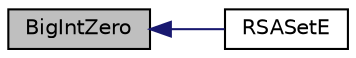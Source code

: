 digraph "BigIntZero"
{
  edge [fontname="Helvetica",fontsize="10",labelfontname="Helvetica",labelfontsize="10"];
  node [fontname="Helvetica",fontsize="10",shape=record];
  rankdir="LR";
  Node1 [label="BigIntZero",height=0.2,width=0.4,color="black", fillcolor="grey75", style="filled", fontcolor="black"];
  Node1 -> Node2 [dir="back",color="midnightblue",fontsize="10",style="solid",fontname="Helvetica"];
  Node2 [label="RSASetE",height=0.2,width=0.4,color="black", fillcolor="white", style="filled",URL="$_r_s_a_8c.html#a6e46c68d74ae66cd9ba83983a8378159"];
}
